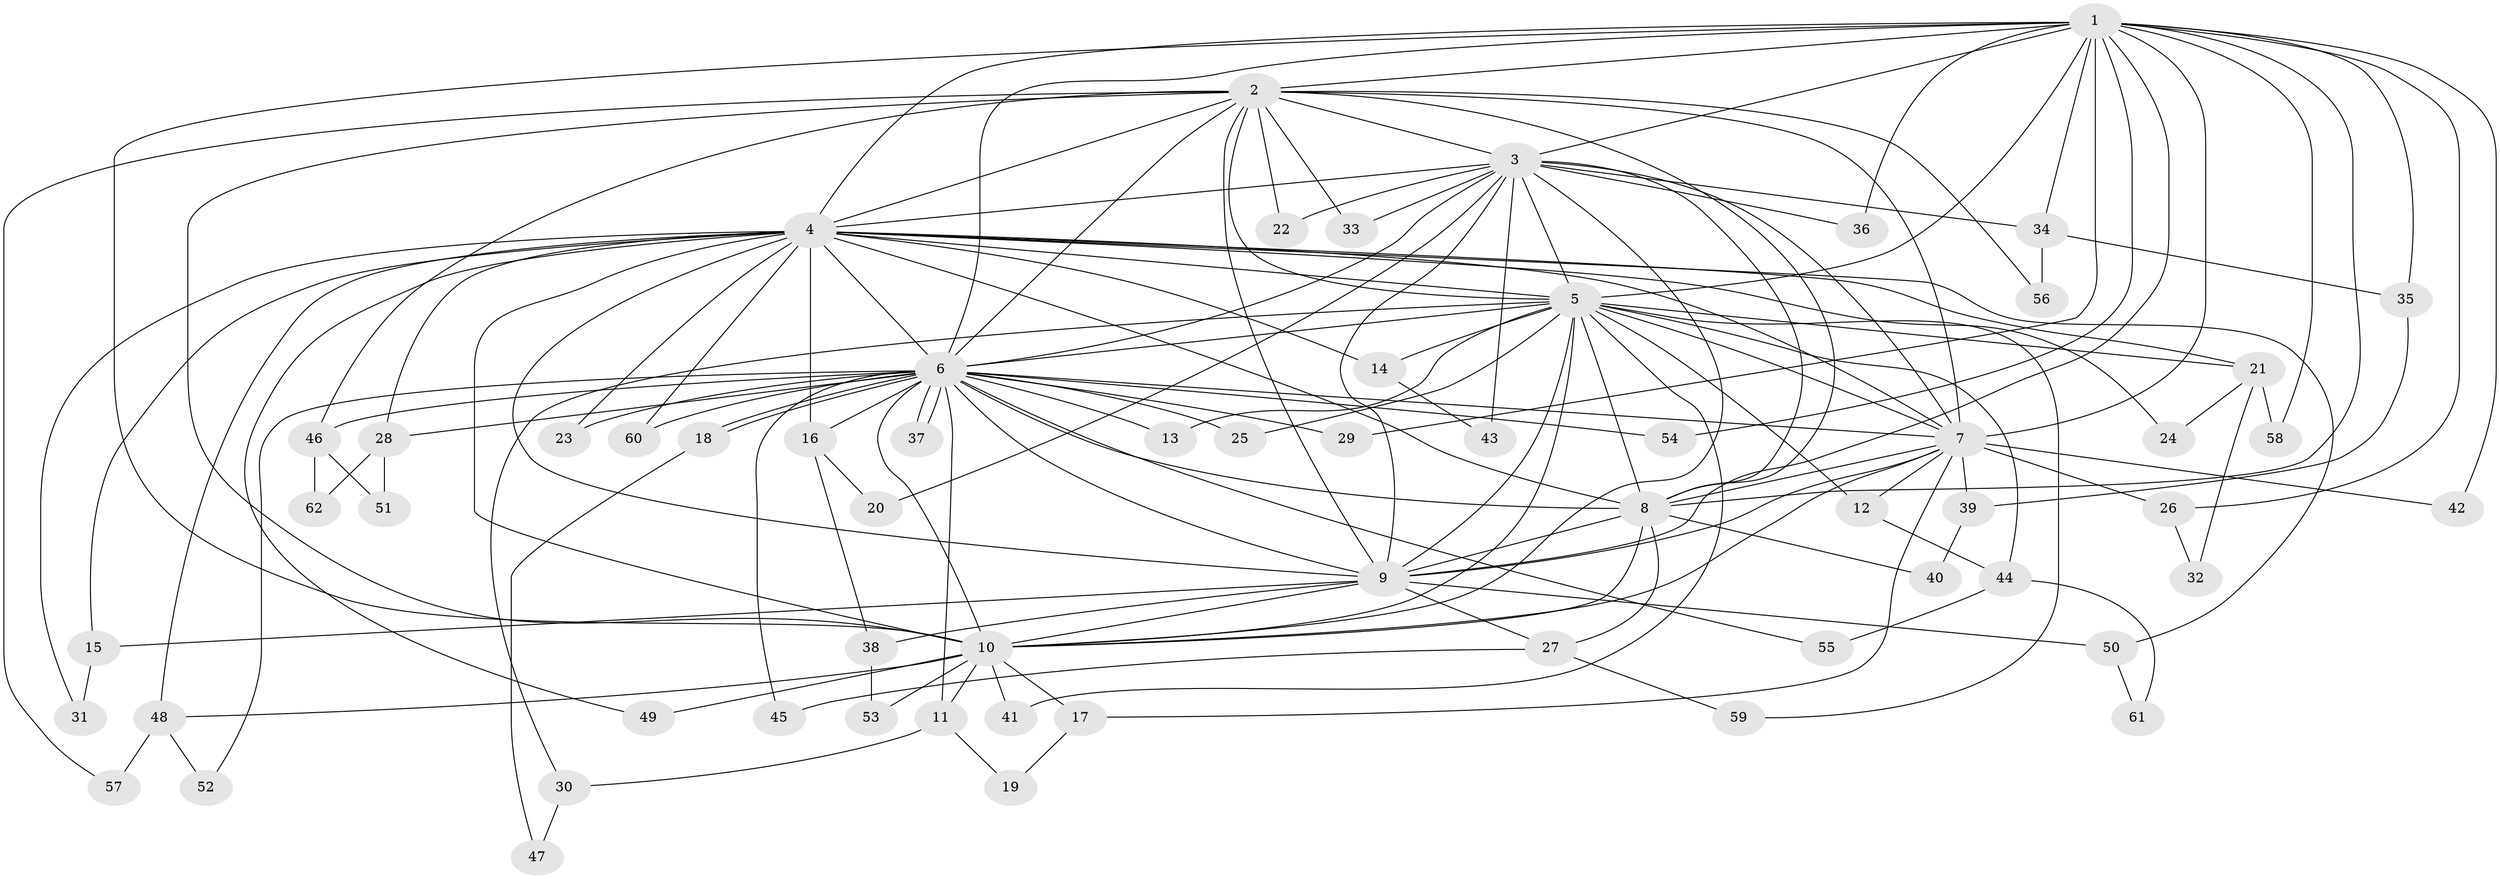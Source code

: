 // Generated by graph-tools (version 1.1) at 2025/01/03/09/25 03:01:29]
// undirected, 62 vertices, 149 edges
graph export_dot {
graph [start="1"]
  node [color=gray90,style=filled];
  1;
  2;
  3;
  4;
  5;
  6;
  7;
  8;
  9;
  10;
  11;
  12;
  13;
  14;
  15;
  16;
  17;
  18;
  19;
  20;
  21;
  22;
  23;
  24;
  25;
  26;
  27;
  28;
  29;
  30;
  31;
  32;
  33;
  34;
  35;
  36;
  37;
  38;
  39;
  40;
  41;
  42;
  43;
  44;
  45;
  46;
  47;
  48;
  49;
  50;
  51;
  52;
  53;
  54;
  55;
  56;
  57;
  58;
  59;
  60;
  61;
  62;
  1 -- 2;
  1 -- 3;
  1 -- 4;
  1 -- 5;
  1 -- 6;
  1 -- 7;
  1 -- 8;
  1 -- 9;
  1 -- 10;
  1 -- 26;
  1 -- 29;
  1 -- 34;
  1 -- 35;
  1 -- 36;
  1 -- 42;
  1 -- 54;
  1 -- 58;
  2 -- 3;
  2 -- 4;
  2 -- 5;
  2 -- 6;
  2 -- 7;
  2 -- 8;
  2 -- 9;
  2 -- 10;
  2 -- 22;
  2 -- 33;
  2 -- 46;
  2 -- 56;
  2 -- 57;
  3 -- 4;
  3 -- 5;
  3 -- 6;
  3 -- 7;
  3 -- 8;
  3 -- 9;
  3 -- 10;
  3 -- 20;
  3 -- 22;
  3 -- 33;
  3 -- 34;
  3 -- 36;
  3 -- 43;
  4 -- 5;
  4 -- 6;
  4 -- 7;
  4 -- 8;
  4 -- 9;
  4 -- 10;
  4 -- 14;
  4 -- 15;
  4 -- 16;
  4 -- 21;
  4 -- 23;
  4 -- 24;
  4 -- 28;
  4 -- 31;
  4 -- 48;
  4 -- 49;
  4 -- 50;
  4 -- 60;
  5 -- 6;
  5 -- 7;
  5 -- 8;
  5 -- 9;
  5 -- 10;
  5 -- 12;
  5 -- 13;
  5 -- 14;
  5 -- 21;
  5 -- 25;
  5 -- 30;
  5 -- 41;
  5 -- 44;
  5 -- 59;
  6 -- 7;
  6 -- 8;
  6 -- 9;
  6 -- 10;
  6 -- 11;
  6 -- 13;
  6 -- 16;
  6 -- 18;
  6 -- 18;
  6 -- 23;
  6 -- 25;
  6 -- 28;
  6 -- 29;
  6 -- 37;
  6 -- 37;
  6 -- 45;
  6 -- 46;
  6 -- 52;
  6 -- 54;
  6 -- 55;
  6 -- 60;
  7 -- 8;
  7 -- 9;
  7 -- 10;
  7 -- 12;
  7 -- 17;
  7 -- 26;
  7 -- 39;
  7 -- 42;
  8 -- 9;
  8 -- 10;
  8 -- 27;
  8 -- 40;
  9 -- 10;
  9 -- 15;
  9 -- 27;
  9 -- 38;
  9 -- 50;
  10 -- 11;
  10 -- 17;
  10 -- 41;
  10 -- 48;
  10 -- 49;
  10 -- 53;
  11 -- 19;
  11 -- 30;
  12 -- 44;
  14 -- 43;
  15 -- 31;
  16 -- 20;
  16 -- 38;
  17 -- 19;
  18 -- 47;
  21 -- 24;
  21 -- 32;
  21 -- 58;
  26 -- 32;
  27 -- 45;
  27 -- 59;
  28 -- 51;
  28 -- 62;
  30 -- 47;
  34 -- 35;
  34 -- 56;
  35 -- 39;
  38 -- 53;
  39 -- 40;
  44 -- 55;
  44 -- 61;
  46 -- 51;
  46 -- 62;
  48 -- 52;
  48 -- 57;
  50 -- 61;
}

